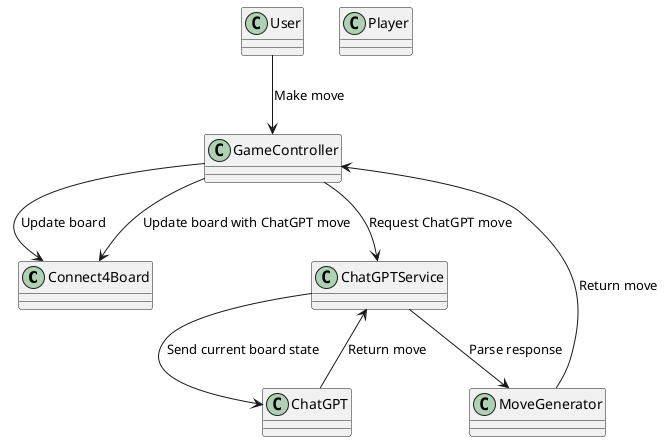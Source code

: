 @startuml views

class Connect4Board
class Player
class GameController
class ChatGPTService
class MoveGenerator

' -- Basic Interactions --
User --> GameController : Make move
GameController --> Connect4Board : Update board
GameController --> ChatGPTService : Request ChatGPT move
ChatGPTService --> ChatGPT : Send current board state
ChatGPT --> ChatGPTService : Return move
ChatGPTService --> MoveGenerator : Parse response
MoveGenerator --> GameController : Return move
GameController --> Connect4Board : Update board with ChatGPT move

@enduml
